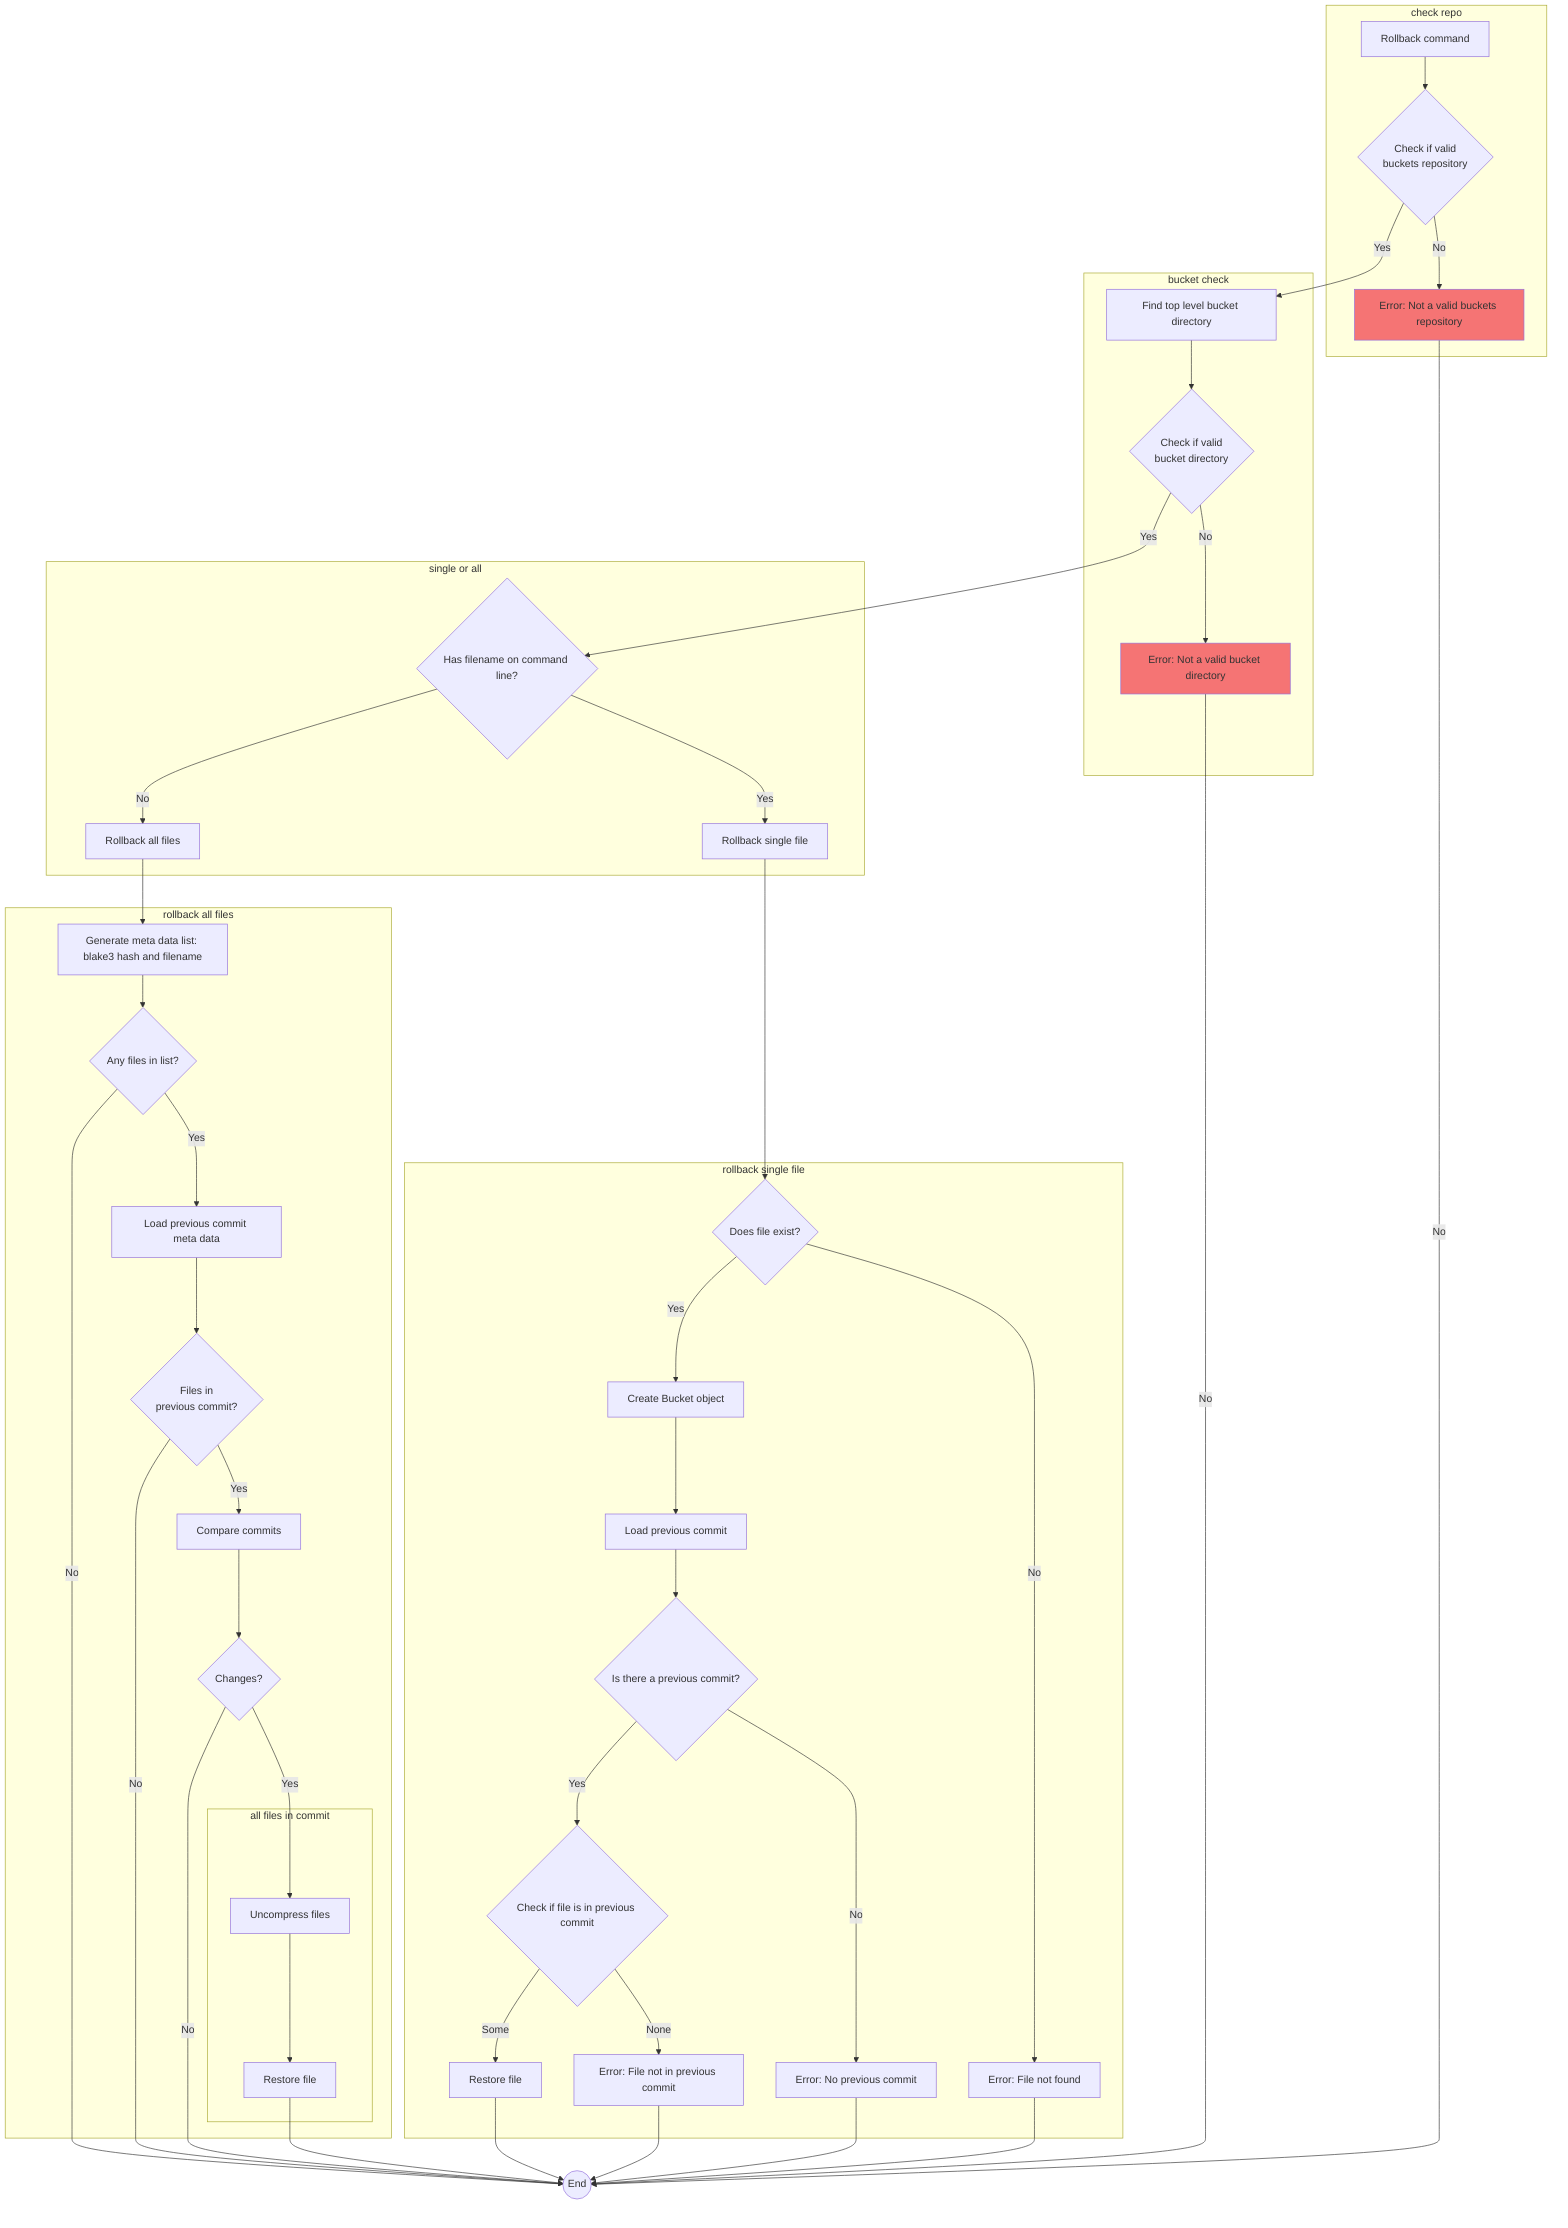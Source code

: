 %%{init: {'themeVariables': {'subgraphTitleTextAlign': 'left'}}}%%
flowchart TD
    subgraph check repo
        A[Rollback command] --> Z{Check if valid \n buckets repository}
        Z --> |No| E1[Error: Not a valid buckets repository]
    end

    subgraph bucket check
        Z --> |Yes| C[Find top level bucket directory]
        C --> D{Check if valid \n bucket directory}
        D -->|No| E2[Error: Not a valid bucket directory]
    end

    subgraph single or all
        D --> |Yes| T{Has filename on command line?}
        T --> |Yes| T1[Rollback single file]
        T --> |No| T3[Rollback all files]
    end

    subgraph rollback all files
        T3 --> H[Generate meta data list: blake3 hash and filename]
        H --> I{Any files in list?}
        I -->|Yes| J[Load previous commit meta data]
        J --> K{Files in \n previous commit?}
        K -->|Yes| L[Compare commits]
        L --> N{Changes?}
        N -->|Yes| Q

        subgraph Loop[all files in commit]
            Q[Uncompress files] --> R[Restore file]
        end

    end

    subgraph rollback single file
        T1 --> S1{Does file exist?}
        S1 -->|No| S2[Error: File not found]
        S1 -->|Yes| S3[Create Bucket object]
        S3 --> S4[Load previous commit]
        S4 --> S5{Is there a previous commit?}
        S5 -->|No| S6[Error: No previous commit]
        S5 -->|Yes| S7{Check if file is in previous commit}
        S7 -->|None| S8[Error: File not in previous commit]
        S7 -->|Some| S9[Restore file]
    end

    R --> P((End))
    S2 --> P((End))
    S6 --> P((End))
    S8 --> P((End))
    S9 --> P((End))
    N --> |No| P((End))
    K --> |No| P((End))
    I --> |No| P((End))
    E1 --> |No| P((End))
    E2 --> |No| P((End))

    style E1 fill:#f57474
    style E2 fill:#f57474